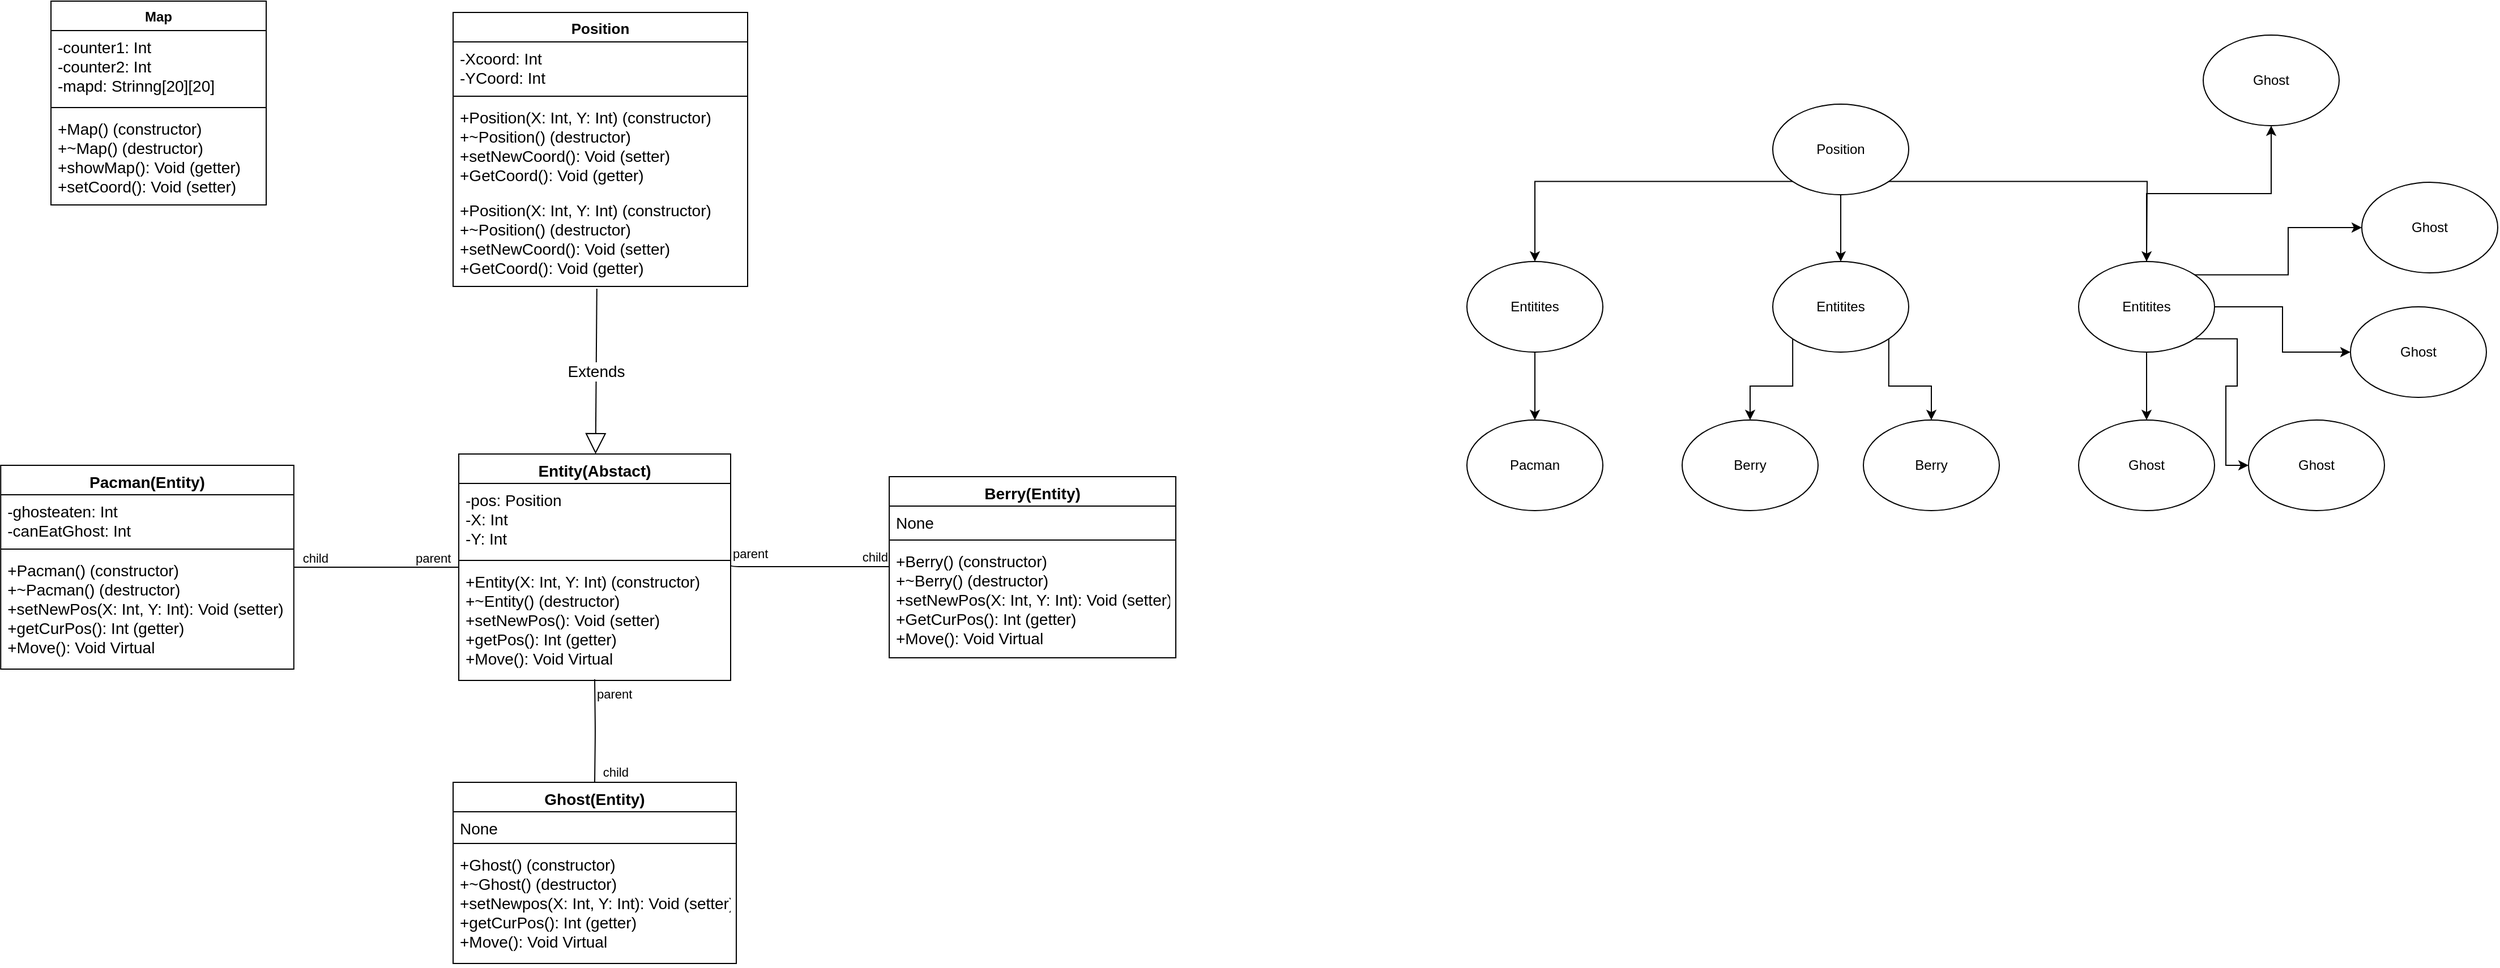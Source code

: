 <mxfile version="14.6.13" type="device"><diagram id="ZJPBrsGuXn9xEC4rmQfD" name="Page-1"><mxGraphModel dx="1422" dy="1991" grid="1" gridSize="10" guides="1" tooltips="1" connect="1" arrows="1" fold="1" page="1" pageScale="1" pageWidth="827" pageHeight="1169" math="0" shadow="0"><root><mxCell id="0"/><mxCell id="1" parent="0"/><mxCell id="cr4WISrd6UdcTYuG-mEp-9" value="Map" style="swimlane;fontStyle=1;align=center;verticalAlign=top;childLayout=stackLayout;horizontal=1;startSize=26;horizontalStack=0;resizeParent=1;resizeParentMax=0;resizeLast=0;collapsible=1;marginBottom=0;" parent="1" vertex="1"><mxGeometry x="90" y="-80" width="190" height="180" as="geometry"/></mxCell><mxCell id="cr4WISrd6UdcTYuG-mEp-10" value="-counter1: Int &#10;-counter2: Int&#10;-mapd: Strinng[20][20]" style="text;strokeColor=none;fillColor=none;align=left;verticalAlign=top;spacingLeft=4;spacingRight=4;overflow=hidden;rotatable=0;points=[[0,0.5],[1,0.5]];portConstraint=eastwest;fontSize=14;" parent="cr4WISrd6UdcTYuG-mEp-9" vertex="1"><mxGeometry y="26" width="190" height="64" as="geometry"/></mxCell><mxCell id="cr4WISrd6UdcTYuG-mEp-11" value="" style="line;strokeWidth=1;fillColor=none;align=left;verticalAlign=middle;spacingTop=-1;spacingLeft=3;spacingRight=3;rotatable=0;labelPosition=right;points=[];portConstraint=eastwest;" parent="cr4WISrd6UdcTYuG-mEp-9" vertex="1"><mxGeometry y="90" width="190" height="8" as="geometry"/></mxCell><mxCell id="cr4WISrd6UdcTYuG-mEp-12" value="+Map() (constructor)&#10;+~Map() (destructor)&#10;+showMap(): Void (getter)&#10;+setCoord(): Void (setter)" style="text;strokeColor=none;fillColor=none;align=left;verticalAlign=top;spacingLeft=4;spacingRight=4;overflow=hidden;rotatable=0;points=[[0,0.5],[1,0.5]];portConstraint=eastwest;fontSize=14;" parent="cr4WISrd6UdcTYuG-mEp-9" vertex="1"><mxGeometry y="98" width="190" height="82" as="geometry"/></mxCell><mxCell id="cr4WISrd6UdcTYuG-mEp-14" value="Position" style="swimlane;fontStyle=1;align=center;verticalAlign=top;childLayout=stackLayout;horizontal=1;startSize=26;horizontalStack=0;resizeParent=1;resizeParentMax=0;resizeLast=0;collapsible=1;marginBottom=0;fontSize=13;" parent="1" vertex="1"><mxGeometry x="445" y="-70" width="260" height="242" as="geometry"/></mxCell><mxCell id="cr4WISrd6UdcTYuG-mEp-15" value="-Xcoord: Int&#10;-YCoord: Int" style="text;strokeColor=none;fillColor=none;align=left;verticalAlign=top;spacingLeft=4;spacingRight=4;overflow=hidden;rotatable=0;points=[[0,0.5],[1,0.5]];portConstraint=eastwest;fontSize=14;" parent="cr4WISrd6UdcTYuG-mEp-14" vertex="1"><mxGeometry y="26" width="260" height="44" as="geometry"/></mxCell><mxCell id="cr4WISrd6UdcTYuG-mEp-16" value="" style="line;strokeWidth=1;fillColor=none;align=left;verticalAlign=middle;spacingTop=-1;spacingLeft=3;spacingRight=3;rotatable=0;labelPosition=right;points=[];portConstraint=eastwest;" parent="cr4WISrd6UdcTYuG-mEp-14" vertex="1"><mxGeometry y="70" width="260" height="8" as="geometry"/></mxCell><mxCell id="4t3MHxgH328KYqyQFviU-2" value="+Position(X: Int, Y: Int) (constructor)&#10;+~Position() (destructor)&#10;+setNewCoord(): Void (setter)&#10;+GetCoord(): Void (getter)" style="text;strokeColor=none;fillColor=none;align=left;verticalAlign=top;spacingLeft=4;spacingRight=4;overflow=hidden;rotatable=0;points=[[0,0.5],[1,0.5]];portConstraint=eastwest;fontSize=14;" parent="cr4WISrd6UdcTYuG-mEp-14" vertex="1"><mxGeometry y="78" width="260" height="82" as="geometry"/></mxCell><mxCell id="cr4WISrd6UdcTYuG-mEp-17" value="+Position(X: Int, Y: Int) (constructor)&#10;+~Position() (destructor)&#10;+setNewCoord(): Void (setter)&#10;+GetCoord(): Void (getter)" style="text;strokeColor=none;fillColor=none;align=left;verticalAlign=top;spacingLeft=4;spacingRight=4;overflow=hidden;rotatable=0;points=[[0,0.5],[1,0.5]];portConstraint=eastwest;fontSize=14;" parent="cr4WISrd6UdcTYuG-mEp-14" vertex="1"><mxGeometry y="160" width="260" height="82" as="geometry"/></mxCell><mxCell id="cr4WISrd6UdcTYuG-mEp-18" value="Entity(Abstact)" style="swimlane;fontStyle=1;align=center;verticalAlign=top;childLayout=stackLayout;horizontal=1;startSize=26;horizontalStack=0;resizeParent=1;resizeParentMax=0;resizeLast=0;collapsible=1;marginBottom=0;fontSize=14;" parent="1" vertex="1"><mxGeometry x="450" y="320" width="240" height="200" as="geometry"/></mxCell><mxCell id="cr4WISrd6UdcTYuG-mEp-19" value="-pos: Position&#10;-X: Int&#10;-Y: Int" style="text;strokeColor=none;fillColor=none;align=left;verticalAlign=top;spacingLeft=4;spacingRight=4;overflow=hidden;rotatable=0;points=[[0,0.5],[1,0.5]];portConstraint=eastwest;fontSize=14;" parent="cr4WISrd6UdcTYuG-mEp-18" vertex="1"><mxGeometry y="26" width="240" height="64" as="geometry"/></mxCell><mxCell id="cr4WISrd6UdcTYuG-mEp-20" value="" style="line;strokeWidth=1;fillColor=none;align=left;verticalAlign=middle;spacingTop=-1;spacingLeft=3;spacingRight=3;rotatable=0;labelPosition=right;points=[];portConstraint=eastwest;" parent="cr4WISrd6UdcTYuG-mEp-18" vertex="1"><mxGeometry y="90" width="240" height="8" as="geometry"/></mxCell><mxCell id="cr4WISrd6UdcTYuG-mEp-21" value="+Entity(X: Int, Y: Int) (constructor)&#10;+~Entity() (destructor)&#10;+setNewPos(): Void (setter)&#10;+getPos(): Int (getter)&#10;+Move(): Void Virtual&#10;" style="text;strokeColor=none;fillColor=none;align=left;verticalAlign=top;spacingLeft=4;spacingRight=4;overflow=hidden;rotatable=0;points=[[0,0.5],[1,0.5]];portConstraint=eastwest;fontSize=14;" parent="cr4WISrd6UdcTYuG-mEp-18" vertex="1"><mxGeometry y="98" width="240" height="102" as="geometry"/></mxCell><mxCell id="cr4WISrd6UdcTYuG-mEp-22" value="Pacman(Entity)" style="swimlane;fontStyle=1;align=center;verticalAlign=top;childLayout=stackLayout;horizontal=1;startSize=26;horizontalStack=0;resizeParent=1;resizeParentMax=0;resizeLast=0;collapsible=1;marginBottom=0;fontSize=14;" parent="1" vertex="1"><mxGeometry x="45.63" y="330" width="258.75" height="180" as="geometry"/></mxCell><mxCell id="cr4WISrd6UdcTYuG-mEp-23" value="-ghosteaten: Int&#10;-canEatGhost: Int" style="text;strokeColor=none;fillColor=none;align=left;verticalAlign=top;spacingLeft=4;spacingRight=4;overflow=hidden;rotatable=0;points=[[0,0.5],[1,0.5]];portConstraint=eastwest;fontSize=14;" parent="cr4WISrd6UdcTYuG-mEp-22" vertex="1"><mxGeometry y="26" width="258.75" height="44" as="geometry"/></mxCell><mxCell id="cr4WISrd6UdcTYuG-mEp-24" value="" style="line;strokeWidth=1;fillColor=none;align=left;verticalAlign=middle;spacingTop=-1;spacingLeft=3;spacingRight=3;rotatable=0;labelPosition=right;points=[];portConstraint=eastwest;" parent="cr4WISrd6UdcTYuG-mEp-22" vertex="1"><mxGeometry y="70" width="258.75" height="8" as="geometry"/></mxCell><mxCell id="cr4WISrd6UdcTYuG-mEp-25" value="+Pacman() (constructor)&#10;+~Pacman() (destructor)&#10;+setNewPos(X: Int, Y: Int): Void (setter)&#10;+getCurPos(): Int (getter)&#10;+Move(): Void Virtual" style="text;strokeColor=none;fillColor=none;align=left;verticalAlign=top;spacingLeft=4;spacingRight=4;overflow=hidden;rotatable=0;points=[[0,0.5],[1,0.5]];portConstraint=eastwest;fontSize=14;" parent="cr4WISrd6UdcTYuG-mEp-22" vertex="1"><mxGeometry y="78" width="258.75" height="102" as="geometry"/></mxCell><mxCell id="cr4WISrd6UdcTYuG-mEp-26" value="Ghost(Entity)" style="swimlane;fontStyle=1;align=center;verticalAlign=top;childLayout=stackLayout;horizontal=1;startSize=26;horizontalStack=0;resizeParent=1;resizeParentMax=0;resizeLast=0;collapsible=1;marginBottom=0;fontSize=14;" parent="1" vertex="1"><mxGeometry x="445" y="610" width="250" height="160" as="geometry"/></mxCell><mxCell id="cr4WISrd6UdcTYuG-mEp-27" value="None" style="text;strokeColor=none;fillColor=none;align=left;verticalAlign=top;spacingLeft=4;spacingRight=4;overflow=hidden;rotatable=0;points=[[0,0.5],[1,0.5]];portConstraint=eastwest;fontSize=14;" parent="cr4WISrd6UdcTYuG-mEp-26" vertex="1"><mxGeometry y="26" width="250" height="24" as="geometry"/></mxCell><mxCell id="cr4WISrd6UdcTYuG-mEp-28" value="" style="line;strokeWidth=1;fillColor=none;align=left;verticalAlign=middle;spacingTop=-1;spacingLeft=3;spacingRight=3;rotatable=0;labelPosition=right;points=[];portConstraint=eastwest;" parent="cr4WISrd6UdcTYuG-mEp-26" vertex="1"><mxGeometry y="50" width="250" height="8" as="geometry"/></mxCell><mxCell id="cr4WISrd6UdcTYuG-mEp-29" value="+Ghost() (constructor)&#10;+~Ghost() (destructor)&#10;+setNewpos(X: Int, Y: Int): Void (setter)&#10;+getCurPos(): Int (getter)&#10;+Move(): Void Virtual" style="text;strokeColor=none;fillColor=none;align=left;verticalAlign=top;spacingLeft=4;spacingRight=4;overflow=hidden;rotatable=0;points=[[0,0.5],[1,0.5]];portConstraint=eastwest;fontSize=14;" parent="cr4WISrd6UdcTYuG-mEp-26" vertex="1"><mxGeometry y="58" width="250" height="102" as="geometry"/></mxCell><mxCell id="cr4WISrd6UdcTYuG-mEp-30" value="Berry(Entity)" style="swimlane;fontStyle=1;align=center;verticalAlign=top;childLayout=stackLayout;horizontal=1;startSize=26;horizontalStack=0;resizeParent=1;resizeParentMax=0;resizeLast=0;collapsible=1;marginBottom=0;fontSize=14;" parent="1" vertex="1"><mxGeometry x="830" y="340" width="253" height="160" as="geometry"/></mxCell><mxCell id="cr4WISrd6UdcTYuG-mEp-31" value="None&#10;" style="text;strokeColor=none;fillColor=none;align=left;verticalAlign=top;spacingLeft=4;spacingRight=4;overflow=hidden;rotatable=0;points=[[0,0.5],[1,0.5]];portConstraint=eastwest;fontSize=14;" parent="cr4WISrd6UdcTYuG-mEp-30" vertex="1"><mxGeometry y="26" width="253" height="26" as="geometry"/></mxCell><mxCell id="cr4WISrd6UdcTYuG-mEp-32" value="" style="line;strokeWidth=1;fillColor=none;align=left;verticalAlign=middle;spacingTop=-1;spacingLeft=3;spacingRight=3;rotatable=0;labelPosition=right;points=[];portConstraint=eastwest;" parent="cr4WISrd6UdcTYuG-mEp-30" vertex="1"><mxGeometry y="52" width="253" height="8" as="geometry"/></mxCell><mxCell id="cr4WISrd6UdcTYuG-mEp-33" value="+Berry() (constructor)&#10;+~Berry() (destructor)&#10;+setNewPos(X: Int, Y: Int): Void (setter)&#10;+GetCurPos(): Int (getter)&#10;+Move(): Void Virtual" style="text;strokeColor=none;fillColor=none;align=left;verticalAlign=top;spacingLeft=4;spacingRight=4;overflow=hidden;rotatable=0;points=[[0,0.5],[1,0.5]];portConstraint=eastwest;fontSize=14;" parent="cr4WISrd6UdcTYuG-mEp-30" vertex="1"><mxGeometry y="60" width="253" height="100" as="geometry"/></mxCell><mxCell id="cr4WISrd6UdcTYuG-mEp-40" value="" style="endArrow=none;html=1;edgeStyle=orthogonalEdgeStyle;fontSize=14;exitX=1;exitY=-0.01;exitDx=0;exitDy=0;exitPerimeter=0;entryX=0;entryY=0.195;entryDx=0;entryDy=0;entryPerimeter=0;" parent="1" source="cr4WISrd6UdcTYuG-mEp-21" target="cr4WISrd6UdcTYuG-mEp-33" edge="1"><mxGeometry relative="1" as="geometry"><mxPoint x="730" y="419.5" as="sourcePoint"/><mxPoint x="890" y="419.5" as="targetPoint"/><Array as="points"><mxPoint x="690" y="420"/></Array></mxGeometry></mxCell><mxCell id="cr4WISrd6UdcTYuG-mEp-41" value="parent" style="edgeLabel;resizable=0;html=1;align=left;verticalAlign=bottom;" parent="cr4WISrd6UdcTYuG-mEp-40" connectable="0" vertex="1"><mxGeometry x="-1" relative="1" as="geometry"/></mxCell><mxCell id="cr4WISrd6UdcTYuG-mEp-42" value="child" style="edgeLabel;resizable=0;html=1;align=right;verticalAlign=bottom;" parent="cr4WISrd6UdcTYuG-mEp-40" connectable="0" vertex="1"><mxGeometry x="1" relative="1" as="geometry"/></mxCell><mxCell id="cr4WISrd6UdcTYuG-mEp-43" value="" style="endArrow=none;html=1;edgeStyle=orthogonalEdgeStyle;fontSize=14;" parent="1" target="cr4WISrd6UdcTYuG-mEp-26" edge="1"><mxGeometry relative="1" as="geometry"><mxPoint x="570" y="519" as="sourcePoint"/><mxPoint x="695" y="580" as="targetPoint"/></mxGeometry></mxCell><mxCell id="cr4WISrd6UdcTYuG-mEp-44" value="parent" style="edgeLabel;resizable=0;html=1;align=left;verticalAlign=bottom;" parent="cr4WISrd6UdcTYuG-mEp-43" connectable="0" vertex="1"><mxGeometry x="-1" relative="1" as="geometry"><mxPoint y="21" as="offset"/></mxGeometry></mxCell><mxCell id="cr4WISrd6UdcTYuG-mEp-45" value="child" style="edgeLabel;resizable=0;html=1;align=right;verticalAlign=bottom;" parent="cr4WISrd6UdcTYuG-mEp-43" connectable="0" vertex="1"><mxGeometry x="1" relative="1" as="geometry"><mxPoint x="30" as="offset"/></mxGeometry></mxCell><mxCell id="cr4WISrd6UdcTYuG-mEp-49" value="" style="endArrow=none;html=1;edgeStyle=orthogonalEdgeStyle;fontSize=14;exitX=0;exitY=0.02;exitDx=0;exitDy=0;exitPerimeter=0;entryX=1.001;entryY=0.118;entryDx=0;entryDy=0;entryPerimeter=0;" parent="1" source="cr4WISrd6UdcTYuG-mEp-21" target="cr4WISrd6UdcTYuG-mEp-25" edge="1"><mxGeometry relative="1" as="geometry"><mxPoint x="208.75" y="510" as="sourcePoint"/><mxPoint x="250" y="450" as="targetPoint"/></mxGeometry></mxCell><mxCell id="cr4WISrd6UdcTYuG-mEp-50" value="parent" style="edgeLabel;resizable=0;html=1;align=left;verticalAlign=bottom;" parent="cr4WISrd6UdcTYuG-mEp-49" connectable="0" vertex="1"><mxGeometry x="-1" relative="1" as="geometry"><mxPoint x="-40" as="offset"/></mxGeometry></mxCell><mxCell id="cr4WISrd6UdcTYuG-mEp-51" value="child" style="edgeLabel;resizable=0;html=1;align=right;verticalAlign=bottom;" parent="cr4WISrd6UdcTYuG-mEp-49" connectable="0" vertex="1"><mxGeometry x="1" relative="1" as="geometry"><mxPoint x="31" as="offset"/></mxGeometry></mxCell><mxCell id="cr4WISrd6UdcTYuG-mEp-52" value="Extends" style="endArrow=block;endSize=16;endFill=0;html=1;fontSize=14;exitX=0.488;exitY=1.024;exitDx=0;exitDy=0;exitPerimeter=0;" parent="1" source="cr4WISrd6UdcTYuG-mEp-17" target="cr4WISrd6UdcTYuG-mEp-18" edge="1"><mxGeometry width="160" relative="1" as="geometry"><mxPoint x="570" y="210" as="sourcePoint"/><mxPoint x="827" y="280" as="targetPoint"/></mxGeometry></mxCell><mxCell id="dBkWvODQxvK9KbvhsAlZ-20" style="edgeStyle=orthogonalEdgeStyle;rounded=0;orthogonalLoop=1;jettySize=auto;html=1;exitX=0.5;exitY=1;exitDx=0;exitDy=0;" edge="1" parent="1" source="dBkWvODQxvK9KbvhsAlZ-1" target="dBkWvODQxvK9KbvhsAlZ-3"><mxGeometry relative="1" as="geometry"/></mxCell><mxCell id="dBkWvODQxvK9KbvhsAlZ-21" style="edgeStyle=orthogonalEdgeStyle;rounded=0;orthogonalLoop=1;jettySize=auto;html=1;exitX=0;exitY=1;exitDx=0;exitDy=0;entryX=0.5;entryY=0;entryDx=0;entryDy=0;" edge="1" parent="1" source="dBkWvODQxvK9KbvhsAlZ-1" target="dBkWvODQxvK9KbvhsAlZ-2"><mxGeometry relative="1" as="geometry"/></mxCell><mxCell id="dBkWvODQxvK9KbvhsAlZ-22" style="edgeStyle=orthogonalEdgeStyle;rounded=0;orthogonalLoop=1;jettySize=auto;html=1;exitX=1;exitY=1;exitDx=0;exitDy=0;" edge="1" parent="1" source="dBkWvODQxvK9KbvhsAlZ-1"><mxGeometry relative="1" as="geometry"><mxPoint x="1940" y="150" as="targetPoint"/></mxGeometry></mxCell><mxCell id="dBkWvODQxvK9KbvhsAlZ-1" value="Position&lt;br&gt;" style="ellipse;whiteSpace=wrap;html=1;" vertex="1" parent="1"><mxGeometry x="1610" y="11" width="120" height="80" as="geometry"/></mxCell><mxCell id="dBkWvODQxvK9KbvhsAlZ-23" style="edgeStyle=orthogonalEdgeStyle;rounded=0;orthogonalLoop=1;jettySize=auto;html=1;exitX=0.5;exitY=1;exitDx=0;exitDy=0;" edge="1" parent="1" source="dBkWvODQxvK9KbvhsAlZ-2" target="dBkWvODQxvK9KbvhsAlZ-10"><mxGeometry relative="1" as="geometry"/></mxCell><mxCell id="dBkWvODQxvK9KbvhsAlZ-2" value="Entitites" style="ellipse;whiteSpace=wrap;html=1;" vertex="1" parent="1"><mxGeometry x="1340" y="150" width="120" height="80" as="geometry"/></mxCell><mxCell id="dBkWvODQxvK9KbvhsAlZ-24" style="edgeStyle=orthogonalEdgeStyle;rounded=0;orthogonalLoop=1;jettySize=auto;html=1;exitX=0;exitY=1;exitDx=0;exitDy=0;" edge="1" parent="1" source="dBkWvODQxvK9KbvhsAlZ-3" target="dBkWvODQxvK9KbvhsAlZ-11"><mxGeometry relative="1" as="geometry"/></mxCell><mxCell id="dBkWvODQxvK9KbvhsAlZ-25" style="edgeStyle=orthogonalEdgeStyle;rounded=0;orthogonalLoop=1;jettySize=auto;html=1;exitX=1;exitY=1;exitDx=0;exitDy=0;" edge="1" parent="1" source="dBkWvODQxvK9KbvhsAlZ-3" target="dBkWvODQxvK9KbvhsAlZ-12"><mxGeometry relative="1" as="geometry"/></mxCell><mxCell id="dBkWvODQxvK9KbvhsAlZ-3" value="Entitites" style="ellipse;whiteSpace=wrap;html=1;" vertex="1" parent="1"><mxGeometry x="1610" y="150" width="120" height="80" as="geometry"/></mxCell><mxCell id="dBkWvODQxvK9KbvhsAlZ-26" style="edgeStyle=orthogonalEdgeStyle;rounded=0;orthogonalLoop=1;jettySize=auto;html=1;exitX=0.5;exitY=1;exitDx=0;exitDy=0;entryX=0.5;entryY=0;entryDx=0;entryDy=0;" edge="1" parent="1" source="dBkWvODQxvK9KbvhsAlZ-4" target="dBkWvODQxvK9KbvhsAlZ-17"><mxGeometry relative="1" as="geometry"/></mxCell><mxCell id="dBkWvODQxvK9KbvhsAlZ-27" style="edgeStyle=orthogonalEdgeStyle;rounded=0;orthogonalLoop=1;jettySize=auto;html=1;exitX=1;exitY=1;exitDx=0;exitDy=0;entryX=0;entryY=0.5;entryDx=0;entryDy=0;" edge="1" parent="1" source="dBkWvODQxvK9KbvhsAlZ-4" target="dBkWvODQxvK9KbvhsAlZ-16"><mxGeometry relative="1" as="geometry"/></mxCell><mxCell id="dBkWvODQxvK9KbvhsAlZ-28" style="edgeStyle=orthogonalEdgeStyle;rounded=0;orthogonalLoop=1;jettySize=auto;html=1;exitX=1;exitY=0.5;exitDx=0;exitDy=0;" edge="1" parent="1" source="dBkWvODQxvK9KbvhsAlZ-4" target="dBkWvODQxvK9KbvhsAlZ-15"><mxGeometry relative="1" as="geometry"/></mxCell><mxCell id="dBkWvODQxvK9KbvhsAlZ-29" style="edgeStyle=orthogonalEdgeStyle;rounded=0;orthogonalLoop=1;jettySize=auto;html=1;exitX=1;exitY=0;exitDx=0;exitDy=0;entryX=0;entryY=0.5;entryDx=0;entryDy=0;" edge="1" parent="1" source="dBkWvODQxvK9KbvhsAlZ-4" target="dBkWvODQxvK9KbvhsAlZ-14"><mxGeometry relative="1" as="geometry"/></mxCell><mxCell id="dBkWvODQxvK9KbvhsAlZ-30" style="edgeStyle=orthogonalEdgeStyle;rounded=0;orthogonalLoop=1;jettySize=auto;html=1;exitX=0.5;exitY=0;exitDx=0;exitDy=0;entryX=0.5;entryY=1;entryDx=0;entryDy=0;" edge="1" parent="1" source="dBkWvODQxvK9KbvhsAlZ-4" target="dBkWvODQxvK9KbvhsAlZ-13"><mxGeometry relative="1" as="geometry"/></mxCell><mxCell id="dBkWvODQxvK9KbvhsAlZ-4" value="Entitites" style="ellipse;whiteSpace=wrap;html=1;" vertex="1" parent="1"><mxGeometry x="1880" y="150" width="120" height="80" as="geometry"/></mxCell><mxCell id="dBkWvODQxvK9KbvhsAlZ-10" value="Pacman" style="ellipse;whiteSpace=wrap;html=1;" vertex="1" parent="1"><mxGeometry x="1340" y="290" width="120" height="80" as="geometry"/></mxCell><mxCell id="dBkWvODQxvK9KbvhsAlZ-11" value="Berry" style="ellipse;whiteSpace=wrap;html=1;" vertex="1" parent="1"><mxGeometry x="1530" y="290" width="120" height="80" as="geometry"/></mxCell><mxCell id="dBkWvODQxvK9KbvhsAlZ-12" value="Berry" style="ellipse;whiteSpace=wrap;html=1;" vertex="1" parent="1"><mxGeometry x="1690" y="290" width="120" height="80" as="geometry"/></mxCell><mxCell id="dBkWvODQxvK9KbvhsAlZ-13" value="Ghost" style="ellipse;whiteSpace=wrap;html=1;" vertex="1" parent="1"><mxGeometry x="1990" y="-50" width="120" height="80" as="geometry"/></mxCell><mxCell id="dBkWvODQxvK9KbvhsAlZ-14" value="Ghost" style="ellipse;whiteSpace=wrap;html=1;" vertex="1" parent="1"><mxGeometry x="2130" y="80" width="120" height="80" as="geometry"/></mxCell><mxCell id="dBkWvODQxvK9KbvhsAlZ-15" value="Ghost" style="ellipse;whiteSpace=wrap;html=1;" vertex="1" parent="1"><mxGeometry x="2120" y="190" width="120" height="80" as="geometry"/></mxCell><mxCell id="dBkWvODQxvK9KbvhsAlZ-16" value="Ghost" style="ellipse;whiteSpace=wrap;html=1;" vertex="1" parent="1"><mxGeometry x="2030" y="290" width="120" height="80" as="geometry"/></mxCell><mxCell id="dBkWvODQxvK9KbvhsAlZ-17" value="Ghost" style="ellipse;whiteSpace=wrap;html=1;" vertex="1" parent="1"><mxGeometry x="1880" y="290" width="120" height="80" as="geometry"/></mxCell></root></mxGraphModel></diagram></mxfile>